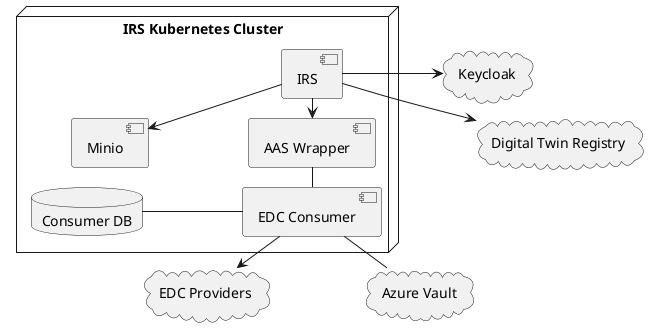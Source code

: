 @startuml
skinparam monochrome true
skinparam shadowing false
skinparam nodesep 100
skinparam ranksep 20

cloud "Digital Twin Registry" as dtr
cloud "EDC Providers" as providers
cloud Keycloak
cloud "Azure Vault" as azure

node "IRS Kubernetes Cluster" as k8s {

    component IRS
    component Minio
    component "AAS Wrapper" as aasw
    component "EDC Consumer" as consumer
    database "Consumer DB" as cdb

    IRS --> Minio
    IRS --> aasw
    aasw -- consumer
    cdb - consumer

}

IRS -> Keycloak
IRS --> dtr
consumer --> providers
consumer -- azure

@enduml